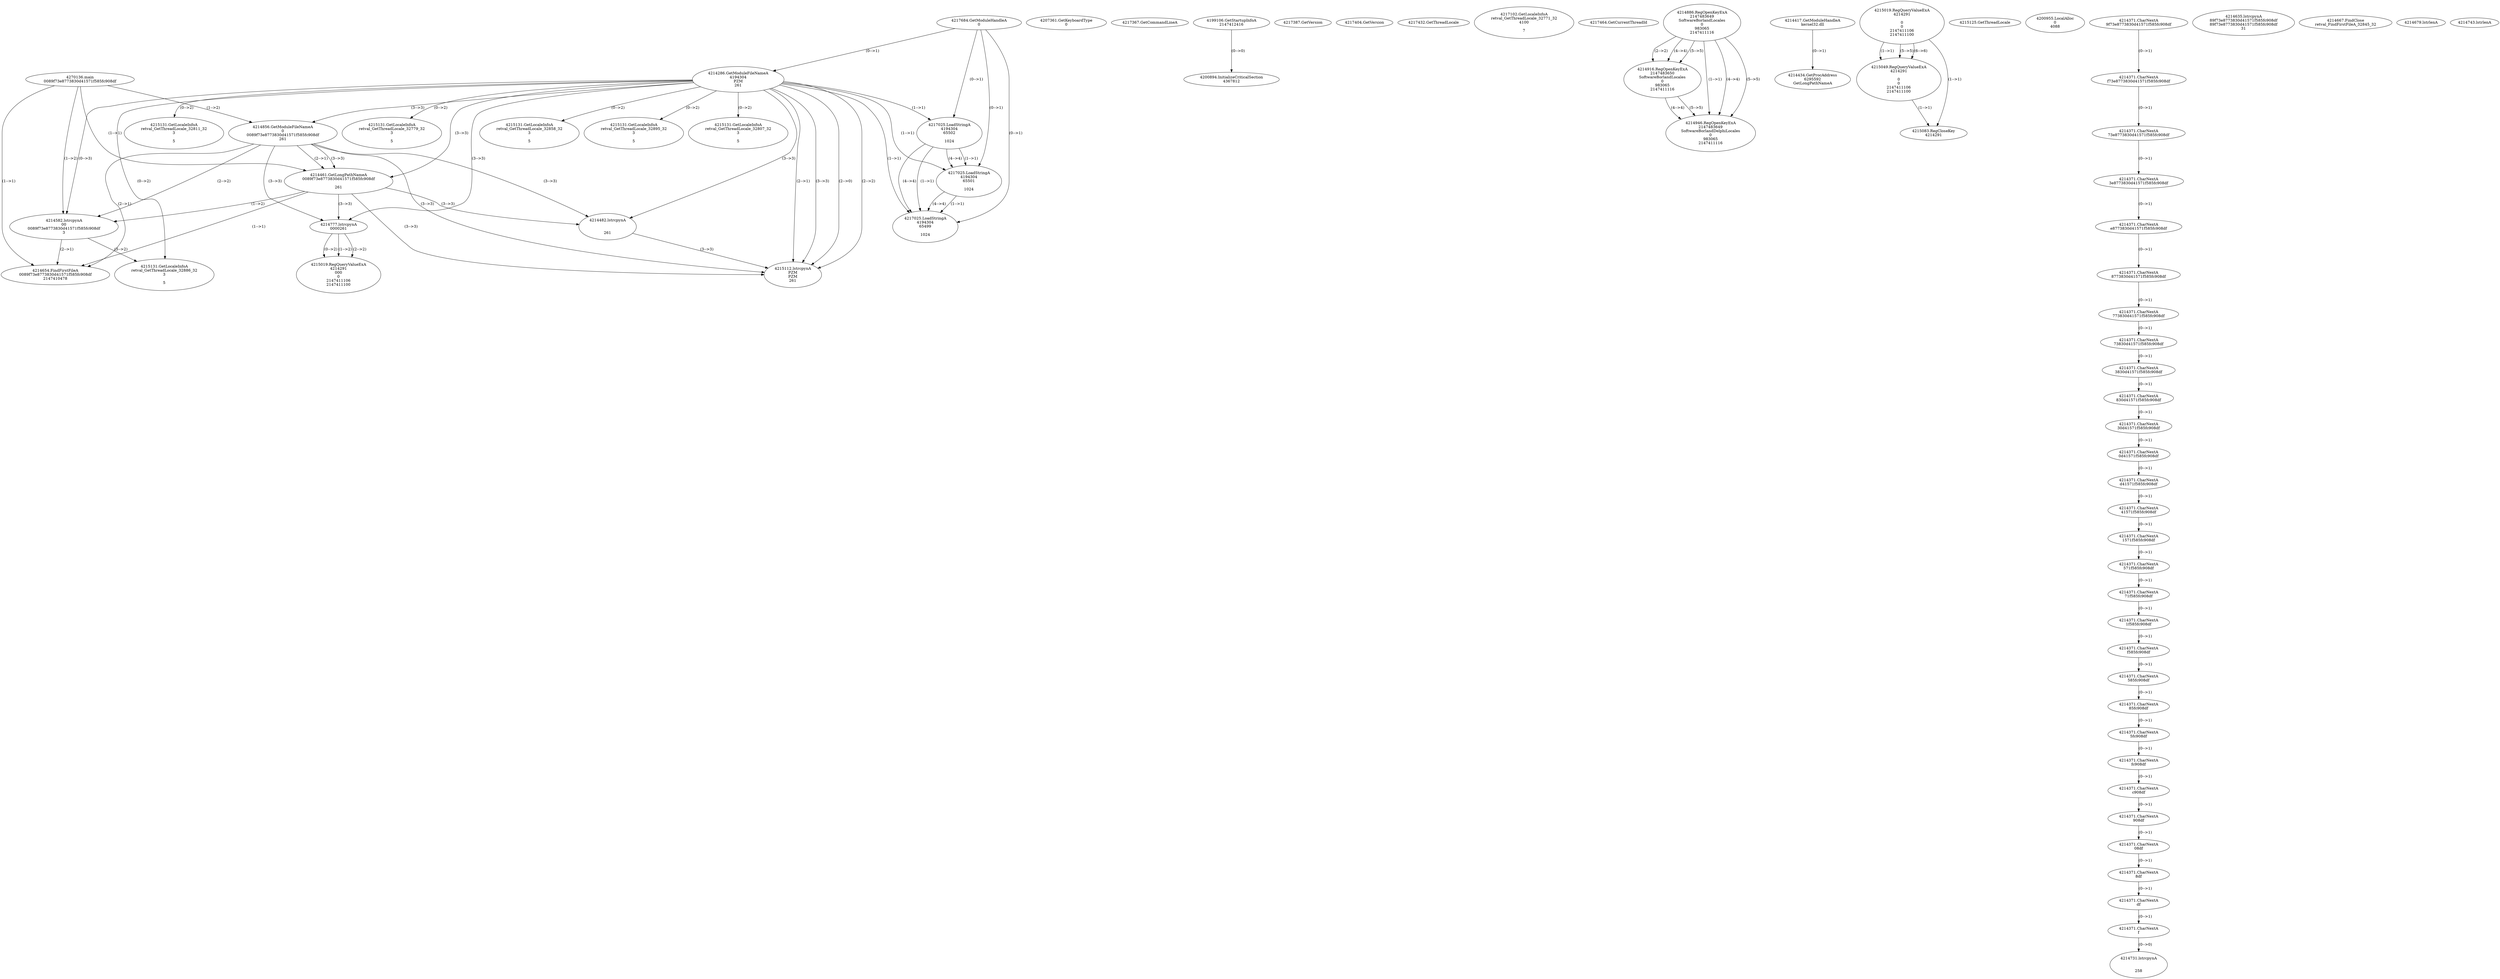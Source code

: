 // Global SCDG with merge call
digraph {
	0 [label="4270136.main
0089f73e8773830d41571f585fc908df"]
	1 [label="4217684.GetModuleHandleA
0"]
	2 [label="4207361.GetKeyboardType
0"]
	3 [label="4217367.GetCommandLineA
"]
	4 [label="4199106.GetStartupInfoA
2147412416"]
	5 [label="4217387.GetVersion
"]
	6 [label="4217404.GetVersion
"]
	7 [label="4217432.GetThreadLocale
"]
	8 [label="4217102.GetLocaleInfoA
retval_GetThreadLocale_32771_32
4100

7"]
	9 [label="4217464.GetCurrentThreadId
"]
	10 [label="4214286.GetModuleFileNameA
4194304
PZM
261"]
	1 -> 10 [label="(0-->1)"]
	11 [label="4214856.GetModuleFileNameA
0
0089f73e8773830d41571f585fc908df
261"]
	0 -> 11 [label="(1-->2)"]
	10 -> 11 [label="(3-->3)"]
	12 [label="4214886.RegOpenKeyExA
2147483649
Software\Borland\Locales
0
983065
2147411116"]
	13 [label="4214417.GetModuleHandleA
kernel32.dll"]
	14 [label="4214434.GetProcAddress
6295592
GetLongPathNameA"]
	13 -> 14 [label="(0-->1)"]
	15 [label="4214461.GetLongPathNameA
0089f73e8773830d41571f585fc908df

261"]
	0 -> 15 [label="(1-->1)"]
	11 -> 15 [label="(2-->1)"]
	10 -> 15 [label="(3-->3)"]
	11 -> 15 [label="(3-->3)"]
	16 [label="4214482.lstrcpynA


261"]
	10 -> 16 [label="(3-->3)"]
	11 -> 16 [label="(3-->3)"]
	15 -> 16 [label="(3-->3)"]
	17 [label="4215019.RegQueryValueExA
4214291

0
0
2147411106
2147411100"]
	18 [label="4215049.RegQueryValueExA
4214291

0
0
2147411106
2147411100"]
	17 -> 18 [label="(1-->1)"]
	17 -> 18 [label="(5-->5)"]
	17 -> 18 [label="(6-->6)"]
	19 [label="4215083.RegCloseKey
4214291"]
	17 -> 19 [label="(1-->1)"]
	18 -> 19 [label="(1-->1)"]
	20 [label="4215112.lstrcpynA
PZM
PZM
261"]
	10 -> 20 [label="(2-->1)"]
	10 -> 20 [label="(2-->2)"]
	10 -> 20 [label="(3-->3)"]
	11 -> 20 [label="(3-->3)"]
	15 -> 20 [label="(3-->3)"]
	16 -> 20 [label="(3-->3)"]
	10 -> 20 [label="(2-->0)"]
	21 [label="4215125.GetThreadLocale
"]
	22 [label="4215131.GetLocaleInfoA
retval_GetThreadLocale_32858_32
3

5"]
	10 -> 22 [label="(0-->2)"]
	23 [label="4217025.LoadStringA
4194304
65502

1024"]
	1 -> 23 [label="(0-->1)"]
	10 -> 23 [label="(1-->1)"]
	24 [label="4200894.InitializeCriticalSection
4367812"]
	4 -> 24 [label="(0-->0)"]
	25 [label="4200955.LocalAlloc
0
4088"]
	26 [label="4214916.RegOpenKeyExA
2147483650
Software\Borland\Locales
0
983065
2147411116"]
	12 -> 26 [label="(2-->2)"]
	12 -> 26 [label="(4-->4)"]
	12 -> 26 [label="(5-->5)"]
	27 [label="4214946.RegOpenKeyExA
2147483649
Software\Borland\Delphi\Locales
0
983065
2147411116"]
	12 -> 27 [label="(1-->1)"]
	12 -> 27 [label="(4-->4)"]
	26 -> 27 [label="(4-->4)"]
	12 -> 27 [label="(5-->5)"]
	26 -> 27 [label="(5-->5)"]
	28 [label="4215131.GetLocaleInfoA
retval_GetThreadLocale_32895_32
3

5"]
	10 -> 28 [label="(0-->2)"]
	29 [label="4215131.GetLocaleInfoA
retval_GetThreadLocale_32807_32
3

5"]
	10 -> 29 [label="(0-->2)"]
	30 [label="4217025.LoadStringA
4194304
65501

1024"]
	1 -> 30 [label="(0-->1)"]
	10 -> 30 [label="(1-->1)"]
	23 -> 30 [label="(1-->1)"]
	23 -> 30 [label="(4-->4)"]
	31 [label="4214582.lstrcpynA
00
0089f73e8773830d41571f585fc908df
3"]
	0 -> 31 [label="(1-->2)"]
	11 -> 31 [label="(2-->2)"]
	15 -> 31 [label="(1-->2)"]
	10 -> 31 [label="(0-->3)"]
	32 [label="4214371.CharNextA
9f73e8773830d41571f585fc908df"]
	33 [label="4214371.CharNextA
f73e8773830d41571f585fc908df"]
	32 -> 33 [label="(0-->1)"]
	34 [label="4214371.CharNextA
73e8773830d41571f585fc908df"]
	33 -> 34 [label="(0-->1)"]
	35 [label="4214371.CharNextA
3e8773830d41571f585fc908df"]
	34 -> 35 [label="(0-->1)"]
	36 [label="4214371.CharNextA
e8773830d41571f585fc908df"]
	35 -> 36 [label="(0-->1)"]
	37 [label="4214371.CharNextA
8773830d41571f585fc908df"]
	36 -> 37 [label="(0-->1)"]
	38 [label="4214371.CharNextA
773830d41571f585fc908df"]
	37 -> 38 [label="(0-->1)"]
	39 [label="4214371.CharNextA
73830d41571f585fc908df"]
	38 -> 39 [label="(0-->1)"]
	40 [label="4214371.CharNextA
3830d41571f585fc908df"]
	39 -> 40 [label="(0-->1)"]
	41 [label="4214371.CharNextA
830d41571f585fc908df"]
	40 -> 41 [label="(0-->1)"]
	42 [label="4214371.CharNextA
30d41571f585fc908df"]
	41 -> 42 [label="(0-->1)"]
	43 [label="4214371.CharNextA
0d41571f585fc908df"]
	42 -> 43 [label="(0-->1)"]
	44 [label="4214371.CharNextA
d41571f585fc908df"]
	43 -> 44 [label="(0-->1)"]
	45 [label="4214371.CharNextA
41571f585fc908df"]
	44 -> 45 [label="(0-->1)"]
	46 [label="4214371.CharNextA
1571f585fc908df"]
	45 -> 46 [label="(0-->1)"]
	47 [label="4214371.CharNextA
571f585fc908df"]
	46 -> 47 [label="(0-->1)"]
	48 [label="4214371.CharNextA
71f585fc908df"]
	47 -> 48 [label="(0-->1)"]
	49 [label="4214371.CharNextA
1f585fc908df"]
	48 -> 49 [label="(0-->1)"]
	50 [label="4214371.CharNextA
f585fc908df"]
	49 -> 50 [label="(0-->1)"]
	51 [label="4214371.CharNextA
585fc908df"]
	50 -> 51 [label="(0-->1)"]
	52 [label="4214371.CharNextA
85fc908df"]
	51 -> 52 [label="(0-->1)"]
	53 [label="4214371.CharNextA
5fc908df"]
	52 -> 53 [label="(0-->1)"]
	54 [label="4214371.CharNextA
fc908df"]
	53 -> 54 [label="(0-->1)"]
	55 [label="4214371.CharNextA
c908df"]
	54 -> 55 [label="(0-->1)"]
	56 [label="4214371.CharNextA
908df"]
	55 -> 56 [label="(0-->1)"]
	57 [label="4214371.CharNextA
08df"]
	56 -> 57 [label="(0-->1)"]
	58 [label="4214371.CharNextA
8df"]
	57 -> 58 [label="(0-->1)"]
	59 [label="4214371.CharNextA
df"]
	58 -> 59 [label="(0-->1)"]
	60 [label="4214371.CharNextA
f"]
	59 -> 60 [label="(0-->1)"]
	61 [label="4214635.lstrcpynA
89f73e8773830d41571f585fc908df
89f73e8773830d41571f585fc908df
31"]
	62 [label="4214654.FindFirstFileA
0089f73e8773830d41571f585fc908df
2147410478"]
	0 -> 62 [label="(1-->1)"]
	11 -> 62 [label="(2-->1)"]
	15 -> 62 [label="(1-->1)"]
	31 -> 62 [label="(2-->1)"]
	63 [label="4214667.FindClose
retval_FindFirstFileA_32845_32"]
	64 [label="4214679.lstrlenA
"]
	65 [label="4214731.lstrcpynA


258"]
	60 -> 65 [label="(0-->0)"]
	66 [label="4214743.lstrlenA
"]
	67 [label="4214777.lstrcpynA
00\
00\
261"]
	10 -> 67 [label="(3-->3)"]
	11 -> 67 [label="(3-->3)"]
	15 -> 67 [label="(3-->3)"]
	68 [label="4215019.RegQueryValueExA
4214291
00\
0
0
2147411106
2147411100"]
	67 -> 68 [label="(1-->2)"]
	67 -> 68 [label="(2-->2)"]
	67 -> 68 [label="(0-->2)"]
	69 [label="4215131.GetLocaleInfoA
retval_GetThreadLocale_32886_32
3

5"]
	10 -> 69 [label="(0-->2)"]
	31 -> 69 [label="(3-->2)"]
	70 [label="4217025.LoadStringA
4194304
65499

1024"]
	1 -> 70 [label="(0-->1)"]
	10 -> 70 [label="(1-->1)"]
	23 -> 70 [label="(1-->1)"]
	30 -> 70 [label="(1-->1)"]
	23 -> 70 [label="(4-->4)"]
	30 -> 70 [label="(4-->4)"]
	71 [label="4215131.GetLocaleInfoA
retval_GetThreadLocale_32811_32
3

5"]
	10 -> 71 [label="(0-->2)"]
	72 [label="4215131.GetLocaleInfoA
retval_GetThreadLocale_32779_32
3

5"]
	10 -> 72 [label="(0-->2)"]
}
